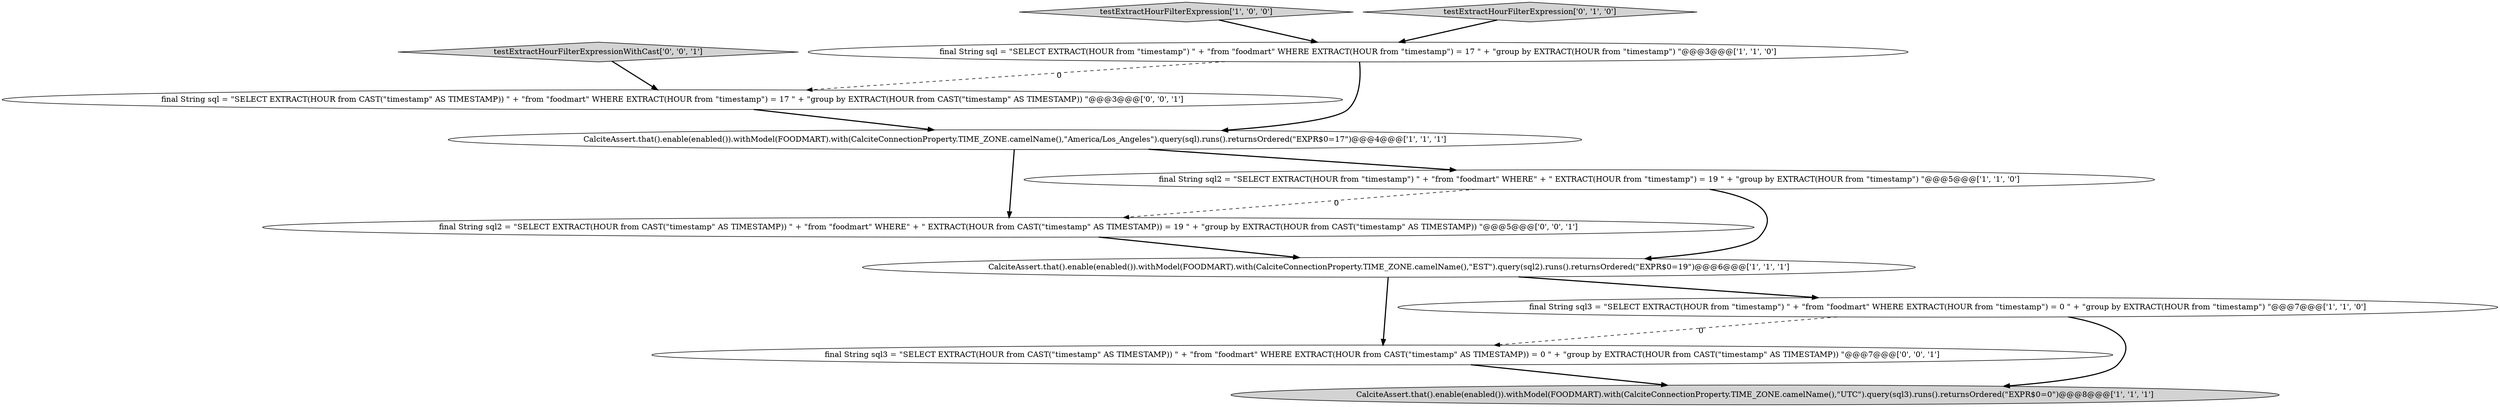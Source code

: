 digraph {
2 [style = filled, label = "CalciteAssert.that().enable(enabled()).withModel(FOODMART).with(CalciteConnectionProperty.TIME_ZONE.camelName(),\"EST\").query(sql2).runs().returnsOrdered(\"EXPR$0=19\")@@@6@@@['1', '1', '1']", fillcolor = white, shape = ellipse image = "AAA0AAABBB1BBB"];
9 [style = filled, label = "final String sql2 = \"SELECT EXTRACT(HOUR from CAST(\"timestamp\" AS TIMESTAMP)) \" + \"from \"foodmart\" WHERE\" + \" EXTRACT(HOUR from CAST(\"timestamp\" AS TIMESTAMP)) = 19 \" + \"group by EXTRACT(HOUR from CAST(\"timestamp\" AS TIMESTAMP)) \"@@@5@@@['0', '0', '1']", fillcolor = white, shape = ellipse image = "AAA0AAABBB3BBB"];
11 [style = filled, label = "testExtractHourFilterExpressionWithCast['0', '0', '1']", fillcolor = lightgray, shape = diamond image = "AAA0AAABBB3BBB"];
6 [style = filled, label = "final String sql = \"SELECT EXTRACT(HOUR from \"timestamp\") \" + \"from \"foodmart\" WHERE EXTRACT(HOUR from \"timestamp\") = 17 \" + \"group by EXTRACT(HOUR from \"timestamp\") \"@@@3@@@['1', '1', '0']", fillcolor = white, shape = ellipse image = "AAA0AAABBB1BBB"];
1 [style = filled, label = "CalciteAssert.that().enable(enabled()).withModel(FOODMART).with(CalciteConnectionProperty.TIME_ZONE.camelName(),\"UTC\").query(sql3).runs().returnsOrdered(\"EXPR$0=0\")@@@8@@@['1', '1', '1']", fillcolor = lightgray, shape = ellipse image = "AAA0AAABBB1BBB"];
3 [style = filled, label = "testExtractHourFilterExpression['1', '0', '0']", fillcolor = lightgray, shape = diamond image = "AAA0AAABBB1BBB"];
7 [style = filled, label = "testExtractHourFilterExpression['0', '1', '0']", fillcolor = lightgray, shape = diamond image = "AAA0AAABBB2BBB"];
8 [style = filled, label = "final String sql = \"SELECT EXTRACT(HOUR from CAST(\"timestamp\" AS TIMESTAMP)) \" + \"from \"foodmart\" WHERE EXTRACT(HOUR from \"timestamp\") = 17 \" + \"group by EXTRACT(HOUR from CAST(\"timestamp\" AS TIMESTAMP)) \"@@@3@@@['0', '0', '1']", fillcolor = white, shape = ellipse image = "AAA0AAABBB3BBB"];
0 [style = filled, label = "CalciteAssert.that().enable(enabled()).withModel(FOODMART).with(CalciteConnectionProperty.TIME_ZONE.camelName(),\"America/Los_Angeles\").query(sql).runs().returnsOrdered(\"EXPR$0=17\")@@@4@@@['1', '1', '1']", fillcolor = white, shape = ellipse image = "AAA0AAABBB1BBB"];
5 [style = filled, label = "final String sql2 = \"SELECT EXTRACT(HOUR from \"timestamp\") \" + \"from \"foodmart\" WHERE\" + \" EXTRACT(HOUR from \"timestamp\") = 19 \" + \"group by EXTRACT(HOUR from \"timestamp\") \"@@@5@@@['1', '1', '0']", fillcolor = white, shape = ellipse image = "AAA0AAABBB1BBB"];
10 [style = filled, label = "final String sql3 = \"SELECT EXTRACT(HOUR from CAST(\"timestamp\" AS TIMESTAMP)) \" + \"from \"foodmart\" WHERE EXTRACT(HOUR from CAST(\"timestamp\" AS TIMESTAMP)) = 0 \" + \"group by EXTRACT(HOUR from CAST(\"timestamp\" AS TIMESTAMP)) \"@@@7@@@['0', '0', '1']", fillcolor = white, shape = ellipse image = "AAA0AAABBB3BBB"];
4 [style = filled, label = "final String sql3 = \"SELECT EXTRACT(HOUR from \"timestamp\") \" + \"from \"foodmart\" WHERE EXTRACT(HOUR from \"timestamp\") = 0 \" + \"group by EXTRACT(HOUR from \"timestamp\") \"@@@7@@@['1', '1', '0']", fillcolor = white, shape = ellipse image = "AAA0AAABBB1BBB"];
8->0 [style = bold, label=""];
11->8 [style = bold, label=""];
3->6 [style = bold, label=""];
5->2 [style = bold, label=""];
4->1 [style = bold, label=""];
0->9 [style = bold, label=""];
6->0 [style = bold, label=""];
6->8 [style = dashed, label="0"];
5->9 [style = dashed, label="0"];
4->10 [style = dashed, label="0"];
10->1 [style = bold, label=""];
2->10 [style = bold, label=""];
2->4 [style = bold, label=""];
9->2 [style = bold, label=""];
7->6 [style = bold, label=""];
0->5 [style = bold, label=""];
}

